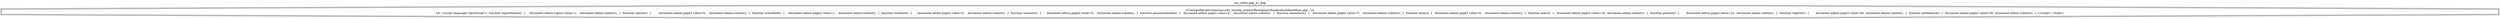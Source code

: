 digraph cfg {
  label="xss_index.php_41_dep";
  labelloc=t;
  n1 [shape=doubleoctagon, label="/Users/peddy/git/unitn/security_testing_project/fixed/php/schoolmate/AdminMain.php : 14\nLit: <script language='JavaScript'>  function logoutAdmin()  {	document.admin.logout.value=1;	document.admin.submit();  }  function classes()  {	document.admin.page2.value=0;	document.admin.submit();  }  function schoolInfo()  {	document.admin.page2.value=1;	document.admin.submit();  }  function students()  {	document.admin.page2.value=2;	document.admin.submit();  }  function teachers()  {	document.admin.page2.value=3;	document.admin.submit();  }  function announcements()  {	document.admin.page2.value=4;	document.admin.submit();  }  function semesters()  {	document.admin.page2.value=5;	document.admin.submit();  }  function terms()  {	document.admin.page2.value=6;	document.admin.submit();  }  function users()  {	document.admin.page2.value=10;	document.admin.submit();  }  function parents()  {	document.admin.page2.value=22;	document.admin.submit();  }  function register()  {	document.admin.page2.value=26;	document.admin.submit();  }  function attendance()  {	document.admin.page2.value=30;	document.admin.submit();  } </script> <body>\n"];
}
